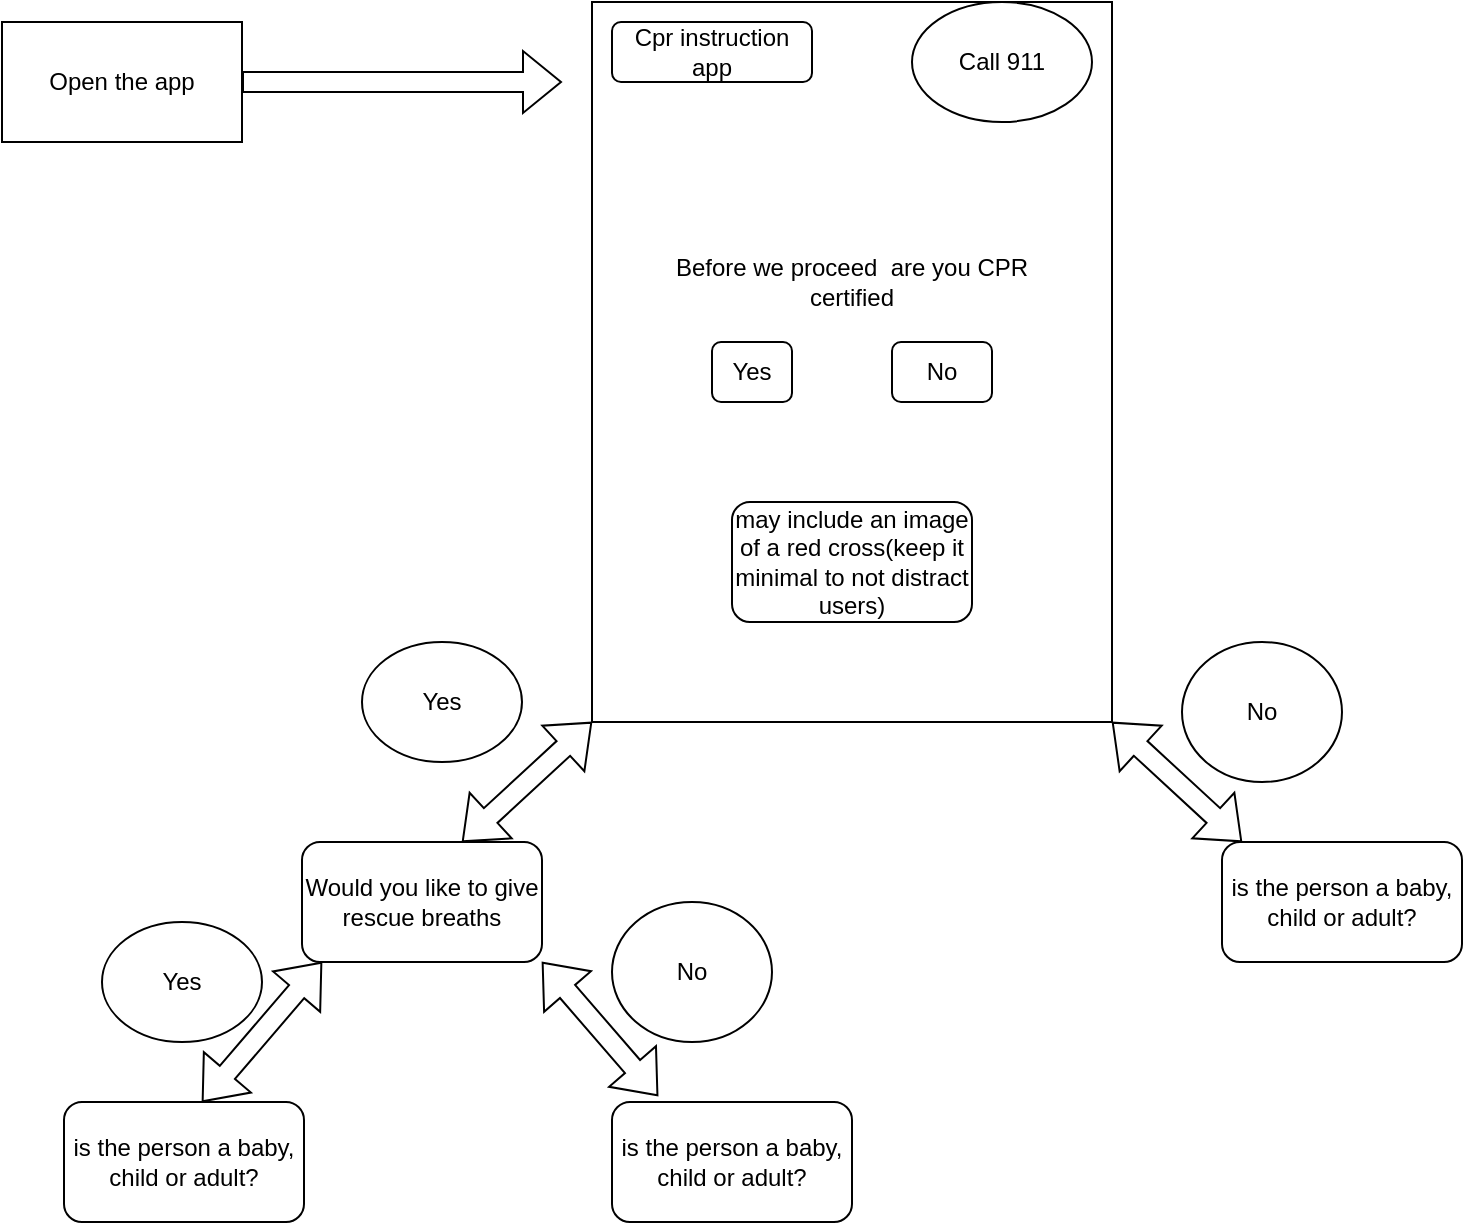 <mxfile version="28.2.3">
  <diagram name="Page-1" id="W3guERGxIWUFz4Kcla7F">
    <mxGraphModel dx="1426" dy="777" grid="1" gridSize="10" guides="1" tooltips="1" connect="1" arrows="1" fold="1" page="1" pageScale="1" pageWidth="850" pageHeight="1100" math="0" shadow="0">
      <root>
        <mxCell id="0" />
        <mxCell id="1" parent="0" />
        <mxCell id="l1RBHYX4RAmMhWk1Z59F-23" value="Open the app" style="rounded=0;whiteSpace=wrap;html=1;" vertex="1" parent="1">
          <mxGeometry y="10" width="120" height="60" as="geometry" />
        </mxCell>
        <mxCell id="l1RBHYX4RAmMhWk1Z59F-24" value="" style="rounded=1;whiteSpace=wrap;html=1;strokeColor=default;arcSize=0;" vertex="1" parent="1">
          <mxGeometry x="295" width="260" height="360" as="geometry" />
        </mxCell>
        <mxCell id="l1RBHYX4RAmMhWk1Z59F-27" value="Call 911" style="ellipse;whiteSpace=wrap;html=1;" vertex="1" parent="1">
          <mxGeometry x="455" width="90" height="60" as="geometry" />
        </mxCell>
        <mxCell id="l1RBHYX4RAmMhWk1Z59F-29" value="" style="shape=flexArrow;endArrow=classic;html=1;rounded=0;" edge="1" parent="1" source="l1RBHYX4RAmMhWk1Z59F-23">
          <mxGeometry width="50" height="50" relative="1" as="geometry">
            <mxPoint x="120" y="90" as="sourcePoint" />
            <mxPoint x="280" y="40" as="targetPoint" />
          </mxGeometry>
        </mxCell>
        <mxCell id="l1RBHYX4RAmMhWk1Z59F-31" style="edgeStyle=orthogonalEdgeStyle;rounded=0;orthogonalLoop=1;jettySize=auto;html=1;exitX=0.5;exitY=1;exitDx=0;exitDy=0;" edge="1" parent="1" source="l1RBHYX4RAmMhWk1Z59F-24" target="l1RBHYX4RAmMhWk1Z59F-24">
          <mxGeometry relative="1" as="geometry" />
        </mxCell>
        <mxCell id="l1RBHYX4RAmMhWk1Z59F-33" value="Cpr instruction app" style="rounded=1;whiteSpace=wrap;html=1;" vertex="1" parent="1">
          <mxGeometry x="305" y="10" width="100" height="30" as="geometry" />
        </mxCell>
        <mxCell id="l1RBHYX4RAmMhWk1Z59F-34" value="Before we proceed&amp;nbsp; are you CPR certified" style="text;html=1;align=center;verticalAlign=middle;whiteSpace=wrap;rounded=0;" vertex="1" parent="1">
          <mxGeometry x="330" y="100" width="190" height="80" as="geometry" />
        </mxCell>
        <mxCell id="l1RBHYX4RAmMhWk1Z59F-36" value="Yes" style="rounded=1;whiteSpace=wrap;html=1;" vertex="1" parent="1">
          <mxGeometry x="355" y="170" width="40" height="30" as="geometry" />
        </mxCell>
        <mxCell id="l1RBHYX4RAmMhWk1Z59F-37" value="No" style="rounded=1;whiteSpace=wrap;html=1;" vertex="1" parent="1">
          <mxGeometry x="445" y="170" width="50" height="30" as="geometry" />
        </mxCell>
        <mxCell id="l1RBHYX4RAmMhWk1Z59F-40" value="may include an image of a red cross(keep it minimal to not distract users)" style="rounded=1;whiteSpace=wrap;html=1;" vertex="1" parent="1">
          <mxGeometry x="365" y="250" width="120" height="60" as="geometry" />
        </mxCell>
        <mxCell id="l1RBHYX4RAmMhWk1Z59F-42" value="" style="shape=flexArrow;endArrow=classic;startArrow=classic;html=1;rounded=0;" edge="1" parent="1">
          <mxGeometry width="100" height="100" relative="1" as="geometry">
            <mxPoint x="555" y="360" as="sourcePoint" />
            <mxPoint x="620" y="420" as="targetPoint" />
          </mxGeometry>
        </mxCell>
        <mxCell id="l1RBHYX4RAmMhWk1Z59F-43" value="" style="shape=flexArrow;endArrow=classic;startArrow=classic;html=1;rounded=0;" edge="1" parent="1">
          <mxGeometry width="100" height="100" relative="1" as="geometry">
            <mxPoint x="295" y="360" as="sourcePoint" />
            <mxPoint x="230" y="420" as="targetPoint" />
          </mxGeometry>
        </mxCell>
        <mxCell id="l1RBHYX4RAmMhWk1Z59F-44" value="Yes" style="ellipse;whiteSpace=wrap;html=1;" vertex="1" parent="1">
          <mxGeometry x="180" y="320" width="80" height="60" as="geometry" />
        </mxCell>
        <mxCell id="l1RBHYX4RAmMhWk1Z59F-45" value="No" style="ellipse;whiteSpace=wrap;html=1;" vertex="1" parent="1">
          <mxGeometry x="590" y="320" width="80" height="70" as="geometry" />
        </mxCell>
        <mxCell id="l1RBHYX4RAmMhWk1Z59F-46" value="is the person a baby, child or adult?" style="rounded=1;whiteSpace=wrap;html=1;" vertex="1" parent="1">
          <mxGeometry x="610" y="420" width="120" height="60" as="geometry" />
        </mxCell>
        <mxCell id="l1RBHYX4RAmMhWk1Z59F-47" value="Would you like to give rescue breaths" style="rounded=1;whiteSpace=wrap;html=1;" vertex="1" parent="1">
          <mxGeometry x="150" y="420" width="120" height="60" as="geometry" />
        </mxCell>
        <mxCell id="l1RBHYX4RAmMhWk1Z59F-48" value="" style="shape=flexArrow;endArrow=classic;startArrow=classic;html=1;rounded=0;" edge="1" parent="1">
          <mxGeometry width="100" height="100" relative="1" as="geometry">
            <mxPoint x="100" y="550" as="sourcePoint" />
            <mxPoint x="160" y="480" as="targetPoint" />
          </mxGeometry>
        </mxCell>
        <mxCell id="l1RBHYX4RAmMhWk1Z59F-49" value="" style="shape=flexArrow;endArrow=classic;startArrow=classic;html=1;rounded=0;exitX=0.192;exitY=-0.05;exitDx=0;exitDy=0;exitPerimeter=0;" edge="1" parent="1" source="l1RBHYX4RAmMhWk1Z59F-52">
          <mxGeometry width="100" height="100" relative="1" as="geometry">
            <mxPoint x="320" y="540" as="sourcePoint" />
            <mxPoint x="270" y="480" as="targetPoint" />
          </mxGeometry>
        </mxCell>
        <mxCell id="l1RBHYX4RAmMhWk1Z59F-50" value="&lt;div&gt;is the person a baby, child or adult?&lt;/div&gt;" style="rounded=1;whiteSpace=wrap;html=1;" vertex="1" parent="1">
          <mxGeometry x="31" y="550" width="120" height="60" as="geometry" />
        </mxCell>
        <mxCell id="l1RBHYX4RAmMhWk1Z59F-52" value="is the person a baby, child or adult?" style="rounded=1;whiteSpace=wrap;html=1;" vertex="1" parent="1">
          <mxGeometry x="305" y="550" width="120" height="60" as="geometry" />
        </mxCell>
        <mxCell id="l1RBHYX4RAmMhWk1Z59F-53" value="Yes" style="ellipse;whiteSpace=wrap;html=1;" vertex="1" parent="1">
          <mxGeometry x="50" y="460" width="80" height="60" as="geometry" />
        </mxCell>
        <mxCell id="l1RBHYX4RAmMhWk1Z59F-54" value="No" style="ellipse;whiteSpace=wrap;html=1;" vertex="1" parent="1">
          <mxGeometry x="305" y="450" width="80" height="70" as="geometry" />
        </mxCell>
      </root>
    </mxGraphModel>
  </diagram>
</mxfile>
